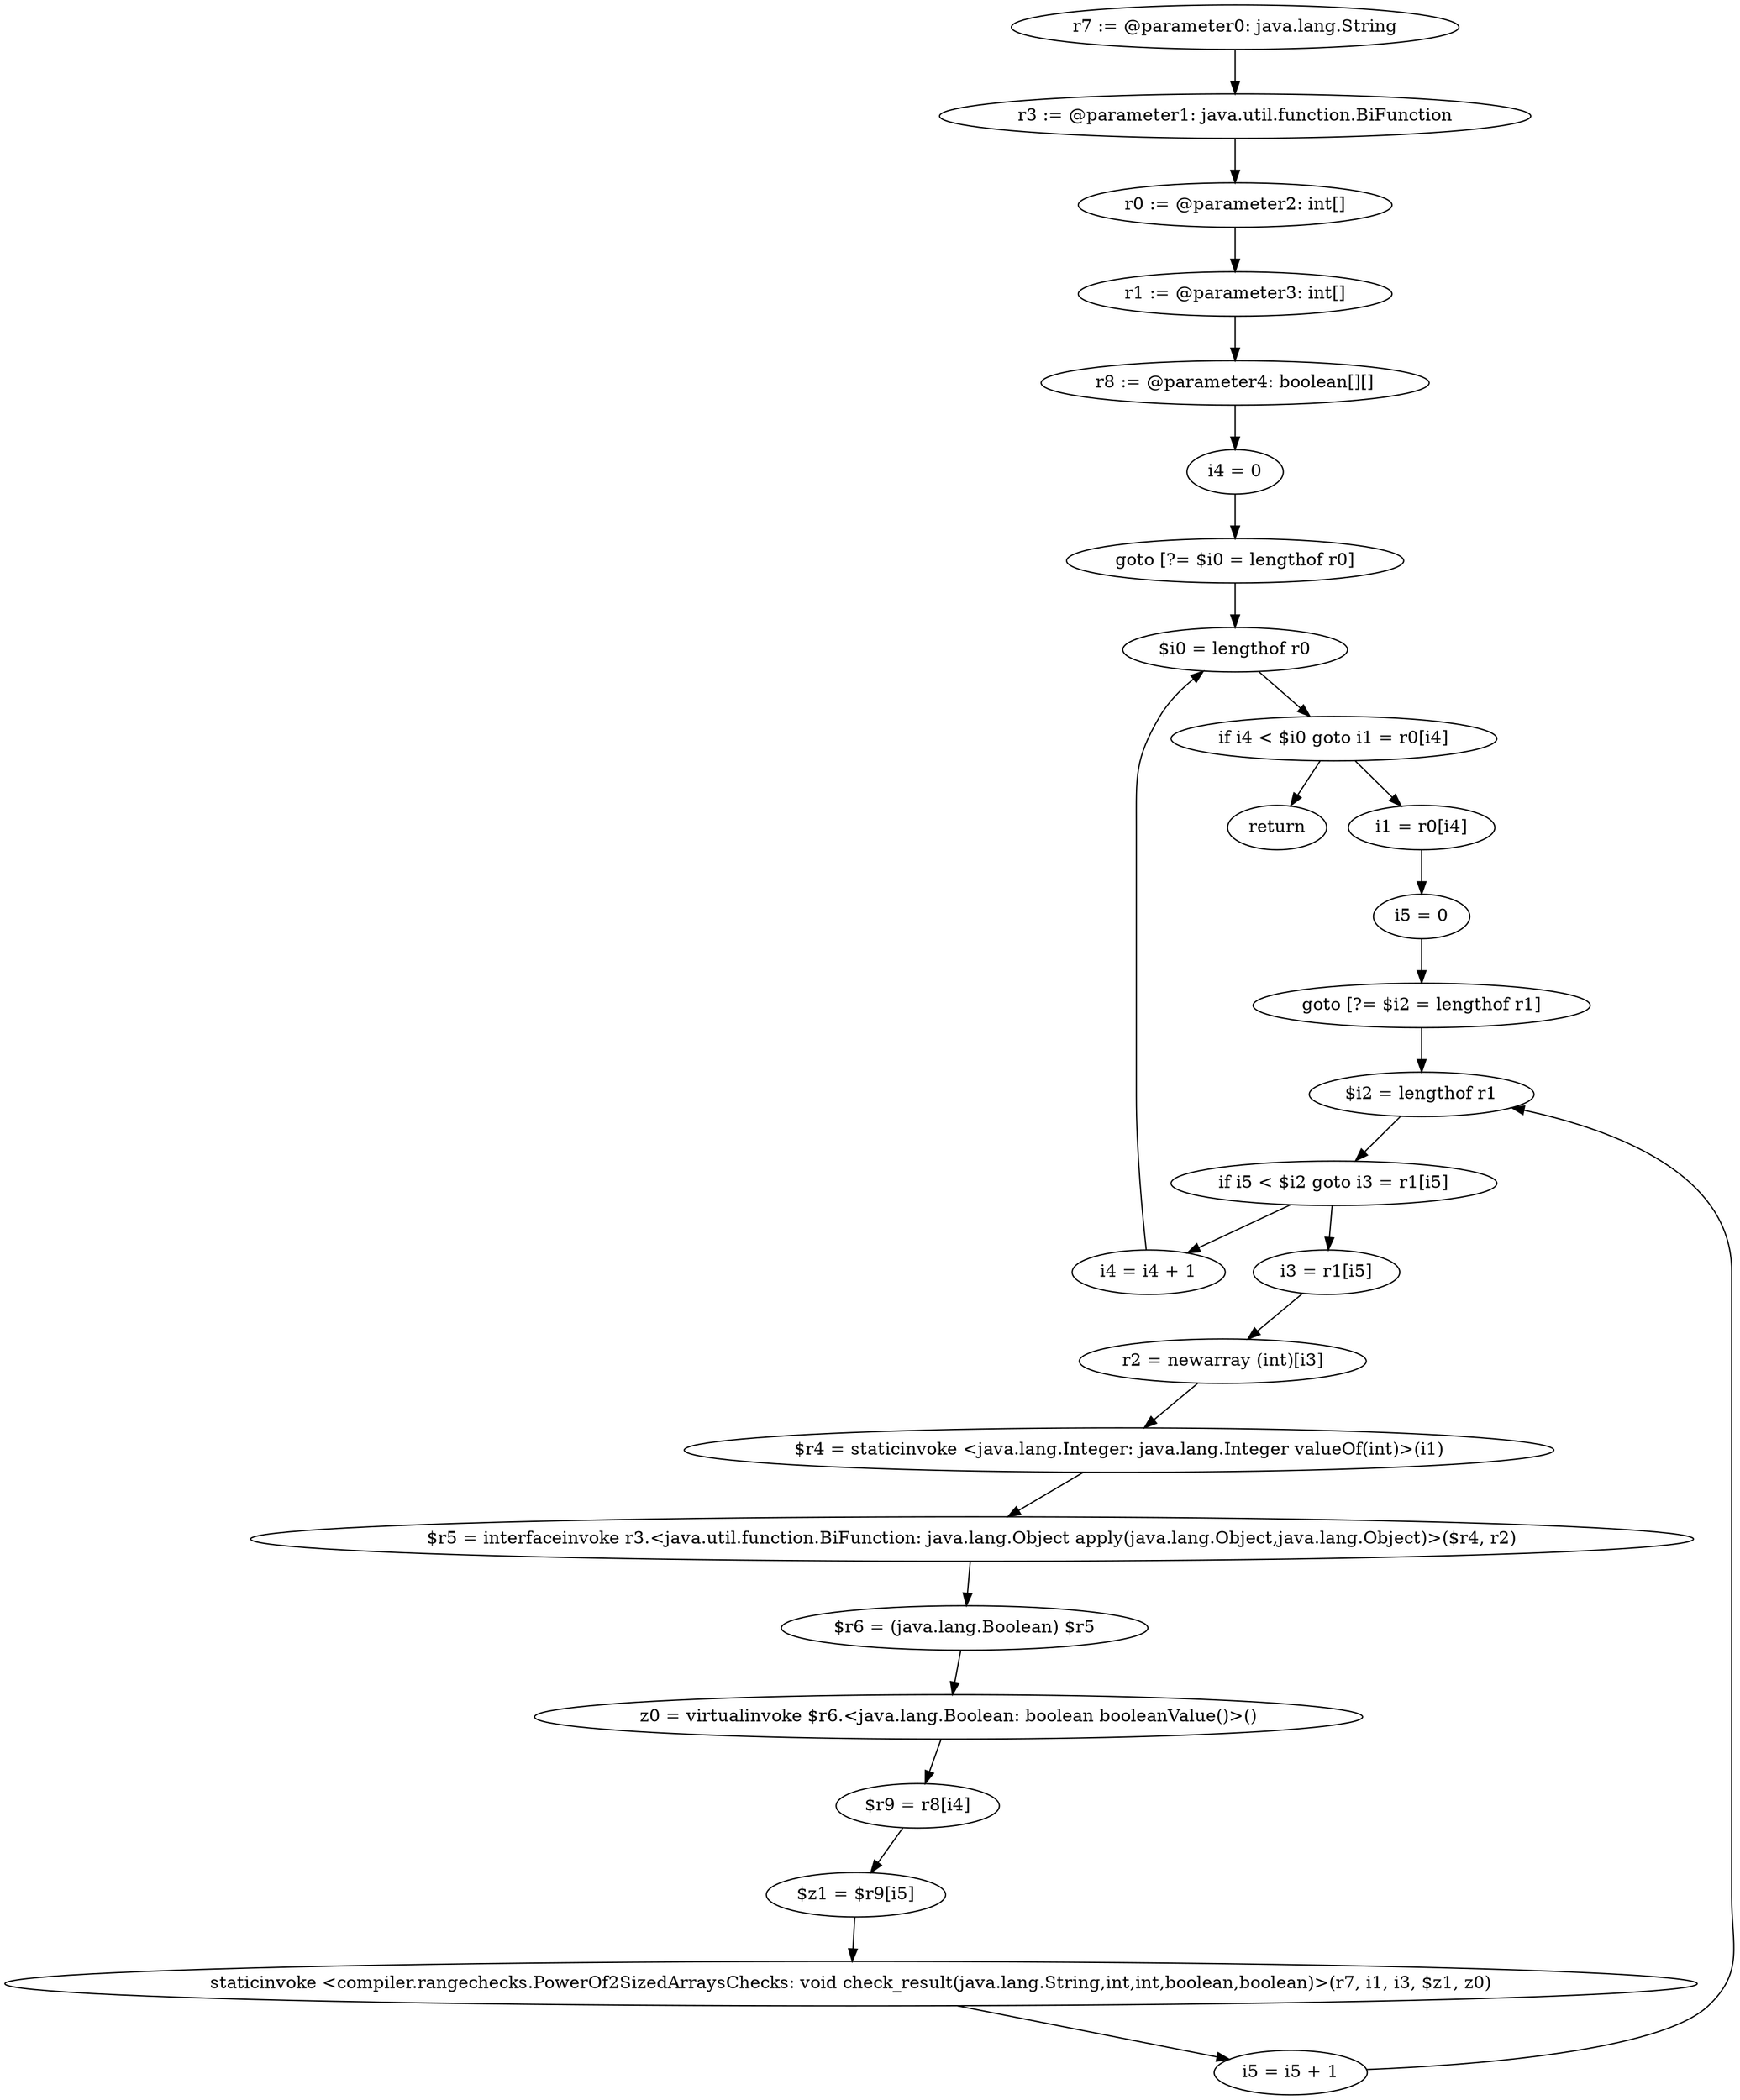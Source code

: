 digraph "unitGraph" {
    "r7 := @parameter0: java.lang.String"
    "r3 := @parameter1: java.util.function.BiFunction"
    "r0 := @parameter2: int[]"
    "r1 := @parameter3: int[]"
    "r8 := @parameter4: boolean[][]"
    "i4 = 0"
    "goto [?= $i0 = lengthof r0]"
    "i1 = r0[i4]"
    "i5 = 0"
    "goto [?= $i2 = lengthof r1]"
    "i3 = r1[i5]"
    "r2 = newarray (int)[i3]"
    "$r4 = staticinvoke <java.lang.Integer: java.lang.Integer valueOf(int)>(i1)"
    "$r5 = interfaceinvoke r3.<java.util.function.BiFunction: java.lang.Object apply(java.lang.Object,java.lang.Object)>($r4, r2)"
    "$r6 = (java.lang.Boolean) $r5"
    "z0 = virtualinvoke $r6.<java.lang.Boolean: boolean booleanValue()>()"
    "$r9 = r8[i4]"
    "$z1 = $r9[i5]"
    "staticinvoke <compiler.rangechecks.PowerOf2SizedArraysChecks: void check_result(java.lang.String,int,int,boolean,boolean)>(r7, i1, i3, $z1, z0)"
    "i5 = i5 + 1"
    "$i2 = lengthof r1"
    "if i5 < $i2 goto i3 = r1[i5]"
    "i4 = i4 + 1"
    "$i0 = lengthof r0"
    "if i4 < $i0 goto i1 = r0[i4]"
    "return"
    "r7 := @parameter0: java.lang.String"->"r3 := @parameter1: java.util.function.BiFunction";
    "r3 := @parameter1: java.util.function.BiFunction"->"r0 := @parameter2: int[]";
    "r0 := @parameter2: int[]"->"r1 := @parameter3: int[]";
    "r1 := @parameter3: int[]"->"r8 := @parameter4: boolean[][]";
    "r8 := @parameter4: boolean[][]"->"i4 = 0";
    "i4 = 0"->"goto [?= $i0 = lengthof r0]";
    "goto [?= $i0 = lengthof r0]"->"$i0 = lengthof r0";
    "i1 = r0[i4]"->"i5 = 0";
    "i5 = 0"->"goto [?= $i2 = lengthof r1]";
    "goto [?= $i2 = lengthof r1]"->"$i2 = lengthof r1";
    "i3 = r1[i5]"->"r2 = newarray (int)[i3]";
    "r2 = newarray (int)[i3]"->"$r4 = staticinvoke <java.lang.Integer: java.lang.Integer valueOf(int)>(i1)";
    "$r4 = staticinvoke <java.lang.Integer: java.lang.Integer valueOf(int)>(i1)"->"$r5 = interfaceinvoke r3.<java.util.function.BiFunction: java.lang.Object apply(java.lang.Object,java.lang.Object)>($r4, r2)";
    "$r5 = interfaceinvoke r3.<java.util.function.BiFunction: java.lang.Object apply(java.lang.Object,java.lang.Object)>($r4, r2)"->"$r6 = (java.lang.Boolean) $r5";
    "$r6 = (java.lang.Boolean) $r5"->"z0 = virtualinvoke $r6.<java.lang.Boolean: boolean booleanValue()>()";
    "z0 = virtualinvoke $r6.<java.lang.Boolean: boolean booleanValue()>()"->"$r9 = r8[i4]";
    "$r9 = r8[i4]"->"$z1 = $r9[i5]";
    "$z1 = $r9[i5]"->"staticinvoke <compiler.rangechecks.PowerOf2SizedArraysChecks: void check_result(java.lang.String,int,int,boolean,boolean)>(r7, i1, i3, $z1, z0)";
    "staticinvoke <compiler.rangechecks.PowerOf2SizedArraysChecks: void check_result(java.lang.String,int,int,boolean,boolean)>(r7, i1, i3, $z1, z0)"->"i5 = i5 + 1";
    "i5 = i5 + 1"->"$i2 = lengthof r1";
    "$i2 = lengthof r1"->"if i5 < $i2 goto i3 = r1[i5]";
    "if i5 < $i2 goto i3 = r1[i5]"->"i4 = i4 + 1";
    "if i5 < $i2 goto i3 = r1[i5]"->"i3 = r1[i5]";
    "i4 = i4 + 1"->"$i0 = lengthof r0";
    "$i0 = lengthof r0"->"if i4 < $i0 goto i1 = r0[i4]";
    "if i4 < $i0 goto i1 = r0[i4]"->"return";
    "if i4 < $i0 goto i1 = r0[i4]"->"i1 = r0[i4]";
}
